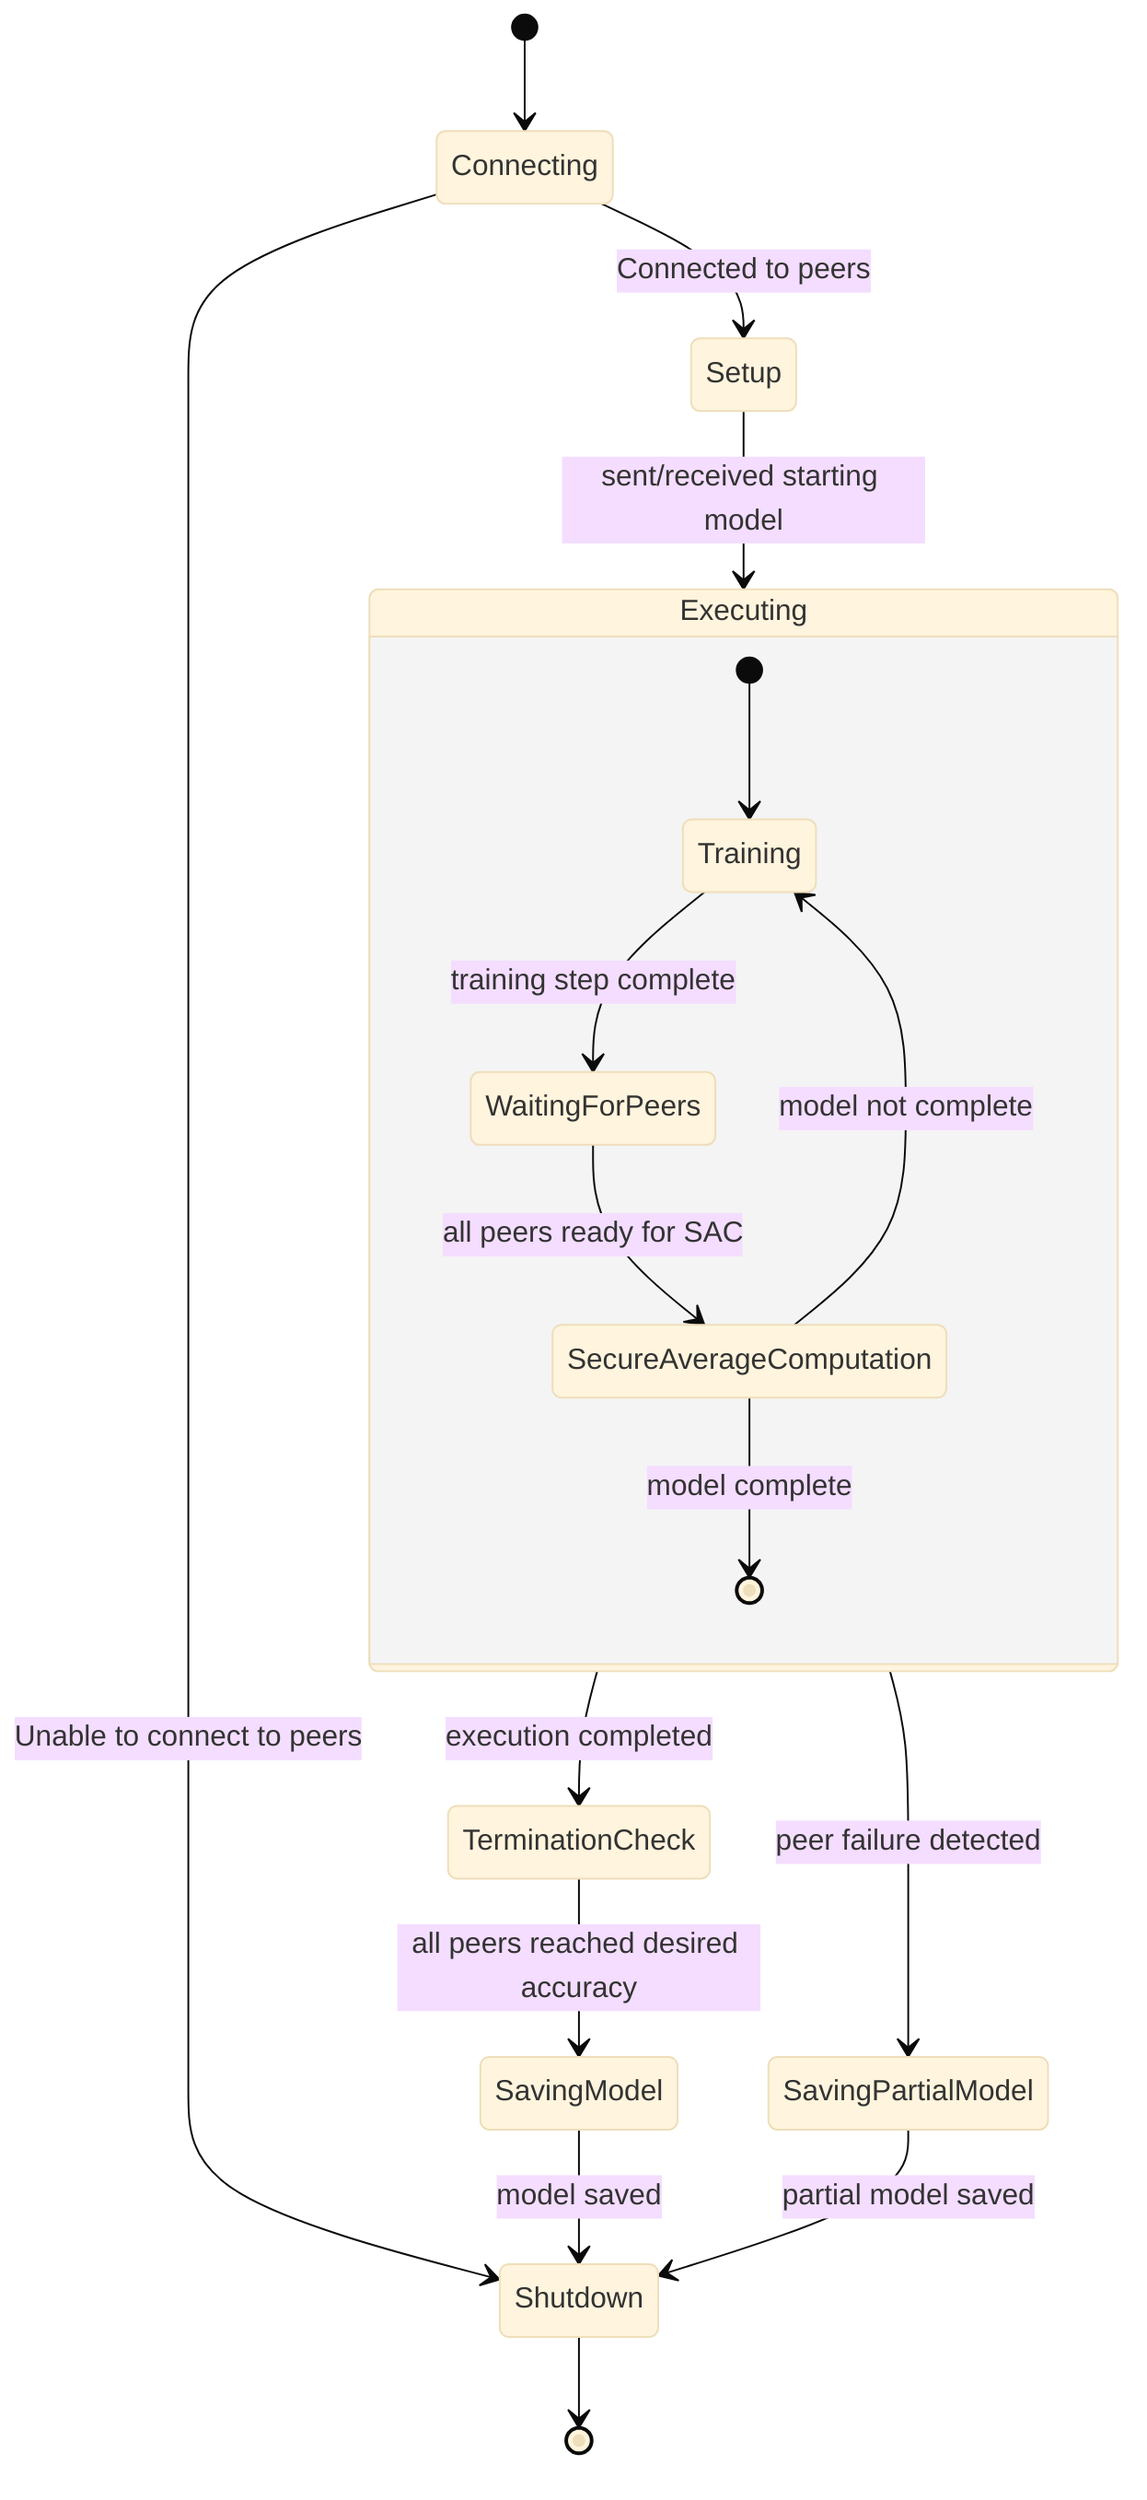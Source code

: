 ---
config:
  theme: base
  look: classic
---
stateDiagram-v2
    [*] --> Connecting
    Connecting --> Setup : Connected to peers
    Connecting --> Shutdown : Unable to connect to peers
    Setup --> Executing : sent/received starting model
    state Executing {
        [*] --> Training
        Training --> WaitingForPeers : training step complete
        WaitingForPeers --> SecureAverageComputation : all peers ready for SAC
        SecureAverageComputation --> Training : model not complete
        SecureAverageComputation --> [*] : model complete
    }
    Executing --> SavingPartialModel : peer failure detected
    Executing --> TerminationCheck : execution completed
    TerminationCheck --> SavingModel : all peers reached desired accuracy
    SavingModel --> Shutdown : model saved
    SavingPartialModel --> Shutdown : partial model saved
    Shutdown --> [*]
